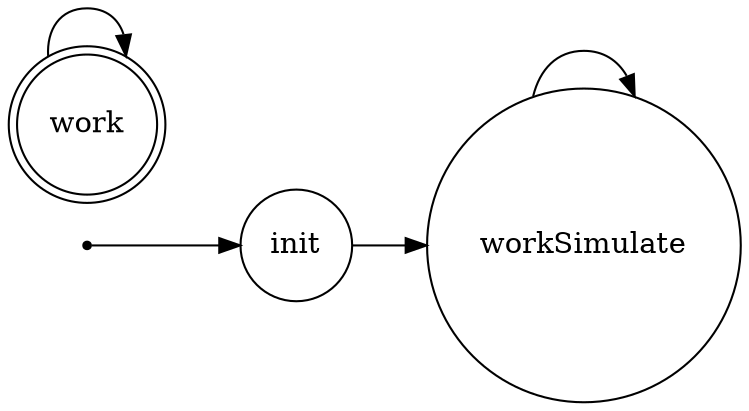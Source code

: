/*
*
* A GraphViz DOT FSM description 
* Please use a GraphViz visualizer (like http://www.webgraphviz.com)
* 
* Generated by AM,NC,RM
*  
*/
 
digraph finite_state_machine {
  	rankdir=LR;
  	size="8,5"
  	node [shape = point]; iniziale;
  	node [shape = doublecircle]; work; 
  	node [shape = circle];
  	iniziale -> init [label = ""];
  	
  	
  	init -> workSimulate [ label = ""];
  	
  	workSimulate -> workSimulate [ label = ""];
  	
  	work -> work [ label = ""];
}